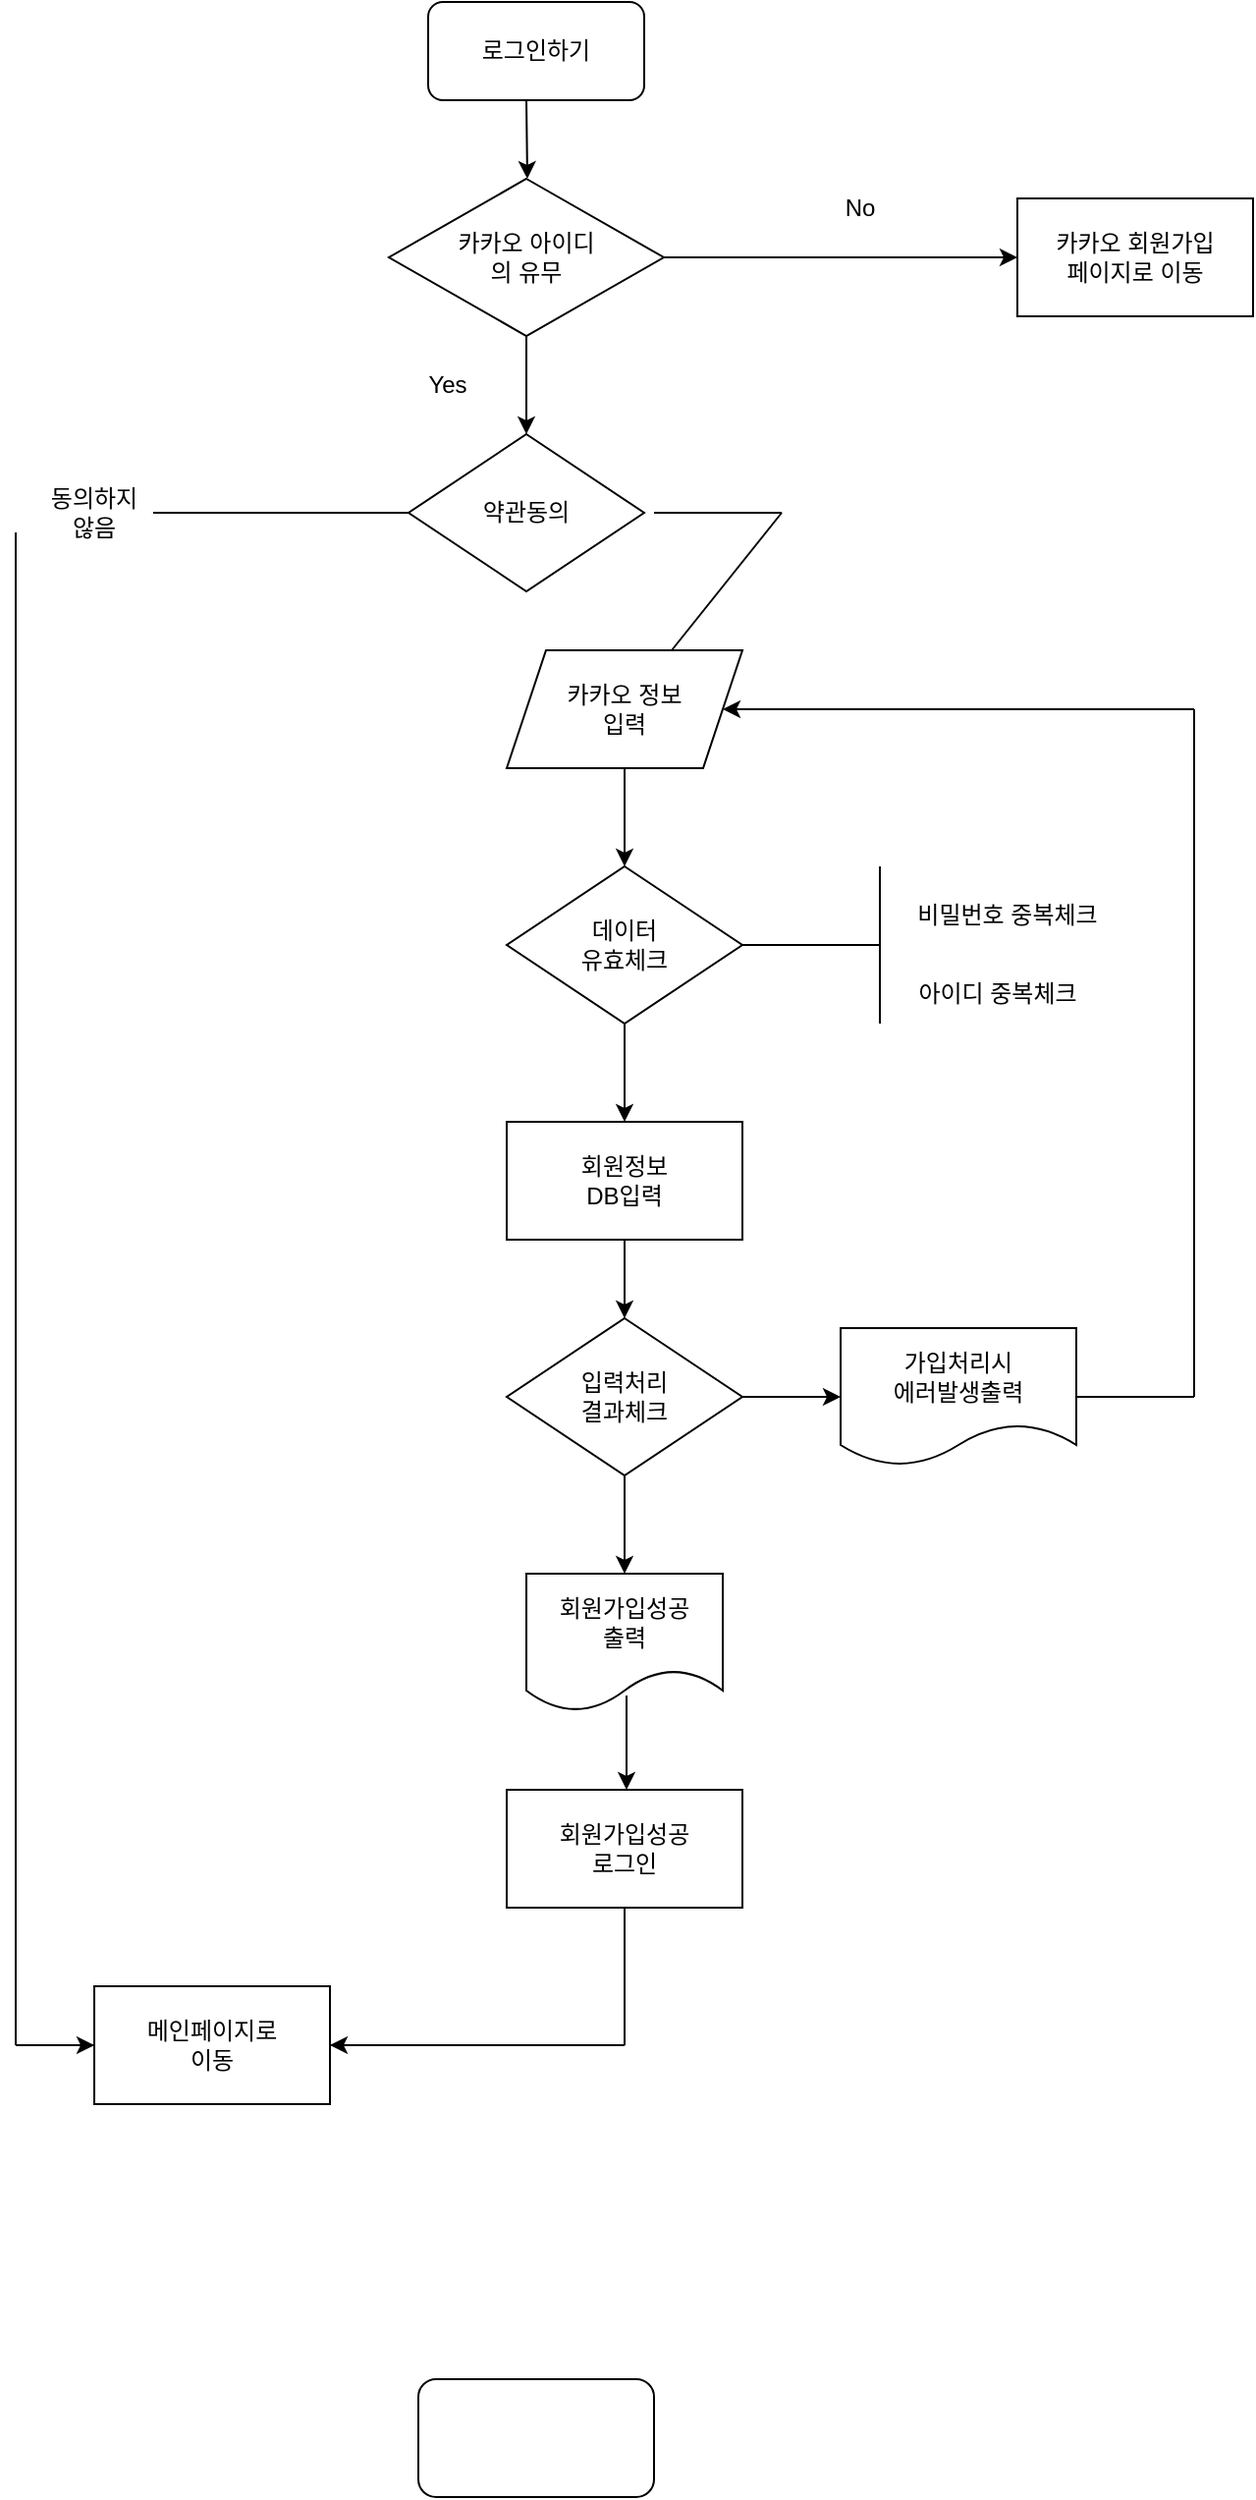 <mxfile version="17.4.3" type="github">
  <diagram id="pjIsKfsIEXI_7wrBBDGx" name="Page-1">
    <mxGraphModel dx="1044" dy="782" grid="1" gridSize="10" guides="1" tooltips="1" connect="1" arrows="1" fold="1" page="1" pageScale="1" pageWidth="827" pageHeight="1169" math="0" shadow="0">
      <root>
        <mxCell id="0" />
        <mxCell id="1" parent="0" />
        <mxCell id="S1ZOFzXT01Fzgfh4jf_M-14" value="로그인하기" style="rounded=1;whiteSpace=wrap;html=1;" parent="1" vertex="1">
          <mxGeometry x="330" width="110" height="50" as="geometry" />
        </mxCell>
        <mxCell id="SaBIB134_x7v61gi743N-1" value="" style="endArrow=classic;html=1;rounded=0;" parent="1" edge="1">
          <mxGeometry width="50" height="50" relative="1" as="geometry">
            <mxPoint x="380" y="50" as="sourcePoint" />
            <mxPoint x="380.5" y="90" as="targetPoint" />
          </mxGeometry>
        </mxCell>
        <mxCell id="SaBIB134_x7v61gi743N-4" value="" style="endArrow=classic;html=1;rounded=0;entryX=0.5;entryY=0;entryDx=0;entryDy=0;" parent="1" target="SaBIB134_x7v61gi743N-5" edge="1">
          <mxGeometry width="50" height="50" relative="1" as="geometry">
            <mxPoint x="380" y="200" as="sourcePoint" />
            <mxPoint x="380" y="230" as="targetPoint" />
            <Array as="points">
              <mxPoint x="380" y="170" />
            </Array>
          </mxGeometry>
        </mxCell>
        <mxCell id="SaBIB134_x7v61gi743N-5" value="약관동의" style="rhombus;whiteSpace=wrap;html=1;" parent="1" vertex="1">
          <mxGeometry x="320" y="220" width="120" height="80" as="geometry" />
        </mxCell>
        <mxCell id="SaBIB134_x7v61gi743N-8" value="" style="endArrow=none;html=1;rounded=0;" parent="1" edge="1">
          <mxGeometry width="50" height="50" relative="1" as="geometry">
            <mxPoint x="445" y="260" as="sourcePoint" />
            <mxPoint x="510" y="260" as="targetPoint" />
          </mxGeometry>
        </mxCell>
        <mxCell id="SaBIB134_x7v61gi743N-9" value="" style="endArrow=none;html=1;rounded=0;" parent="1" target="SaBIB134_x7v61gi743N-10" edge="1">
          <mxGeometry width="50" height="50" relative="1" as="geometry">
            <mxPoint x="510" y="260" as="sourcePoint" />
            <mxPoint x="510" y="260" as="targetPoint" />
          </mxGeometry>
        </mxCell>
        <mxCell id="SaBIB134_x7v61gi743N-10" value="카카오 정보&lt;br&gt;입력" style="shape=parallelogram;perimeter=parallelogramPerimeter;whiteSpace=wrap;html=1;fixedSize=1;" parent="1" vertex="1">
          <mxGeometry x="370" y="330" width="120" height="60" as="geometry" />
        </mxCell>
        <mxCell id="SaBIB134_x7v61gi743N-13" value="데이터&lt;br&gt;유효체크" style="rhombus;whiteSpace=wrap;html=1;" parent="1" vertex="1">
          <mxGeometry x="370" y="440" width="120" height="80" as="geometry" />
        </mxCell>
        <mxCell id="SaBIB134_x7v61gi743N-14" value="" style="endArrow=classic;html=1;rounded=0;entryX=0.5;entryY=0;entryDx=0;entryDy=0;exitX=0.5;exitY=1;exitDx=0;exitDy=0;" parent="1" source="SaBIB134_x7v61gi743N-10" target="SaBIB134_x7v61gi743N-13" edge="1">
          <mxGeometry width="50" height="50" relative="1" as="geometry">
            <mxPoint x="430" y="400" as="sourcePoint" />
            <mxPoint x="440" y="440" as="targetPoint" />
          </mxGeometry>
        </mxCell>
        <mxCell id="SaBIB134_x7v61gi743N-16" value="" style="endArrow=classic;html=1;rounded=0;exitX=0.5;exitY=1;exitDx=0;exitDy=0;" parent="1" source="SaBIB134_x7v61gi743N-13" edge="1">
          <mxGeometry width="50" height="50" relative="1" as="geometry">
            <mxPoint x="390" y="730" as="sourcePoint" />
            <mxPoint x="430" y="570" as="targetPoint" />
          </mxGeometry>
        </mxCell>
        <mxCell id="SaBIB134_x7v61gi743N-18" value="회원정보&lt;br&gt;DB입력" style="rounded=0;whiteSpace=wrap;html=1;" parent="1" vertex="1">
          <mxGeometry x="370" y="570" width="120" height="60" as="geometry" />
        </mxCell>
        <mxCell id="SaBIB134_x7v61gi743N-19" value="" style="endArrow=classic;html=1;rounded=0;exitX=0.5;exitY=1;exitDx=0;exitDy=0;" parent="1" source="SaBIB134_x7v61gi743N-18" edge="1">
          <mxGeometry width="50" height="50" relative="1" as="geometry">
            <mxPoint x="390" y="720" as="sourcePoint" />
            <mxPoint x="430" y="670" as="targetPoint" />
          </mxGeometry>
        </mxCell>
        <mxCell id="SaBIB134_x7v61gi743N-20" value="입력처리&lt;br&gt;결과체크" style="rhombus;whiteSpace=wrap;html=1;" parent="1" vertex="1">
          <mxGeometry x="370" y="670" width="120" height="80" as="geometry" />
        </mxCell>
        <mxCell id="SaBIB134_x7v61gi743N-21" value="" style="endArrow=classic;html=1;rounded=0;exitX=0.5;exitY=1;exitDx=0;exitDy=0;" parent="1" source="SaBIB134_x7v61gi743N-20" edge="1">
          <mxGeometry width="50" height="50" relative="1" as="geometry">
            <mxPoint x="430" y="760" as="sourcePoint" />
            <mxPoint x="430" y="800" as="targetPoint" />
          </mxGeometry>
        </mxCell>
        <mxCell id="SaBIB134_x7v61gi743N-22" value="회원가입성공&lt;br&gt;출력" style="shape=document;whiteSpace=wrap;html=1;boundedLbl=1;" parent="1" vertex="1">
          <mxGeometry x="380" y="800" width="100" height="70" as="geometry" />
        </mxCell>
        <mxCell id="SaBIB134_x7v61gi743N-23" value="" style="endArrow=classic;html=1;rounded=0;exitX=0.51;exitY=0.886;exitDx=0;exitDy=0;exitPerimeter=0;" parent="1" source="SaBIB134_x7v61gi743N-22" edge="1">
          <mxGeometry width="50" height="50" relative="1" as="geometry">
            <mxPoint x="390" y="950" as="sourcePoint" />
            <mxPoint x="431" y="910" as="targetPoint" />
          </mxGeometry>
        </mxCell>
        <mxCell id="SaBIB134_x7v61gi743N-24" value="회원가입성공&lt;br&gt;로그인" style="rounded=0;whiteSpace=wrap;html=1;" parent="1" vertex="1">
          <mxGeometry x="370" y="910" width="120" height="60" as="geometry" />
        </mxCell>
        <mxCell id="SaBIB134_x7v61gi743N-25" value="" style="endArrow=none;html=1;rounded=0;exitX=0.5;exitY=1;exitDx=0;exitDy=0;" parent="1" source="SaBIB134_x7v61gi743N-24" edge="1">
          <mxGeometry width="50" height="50" relative="1" as="geometry">
            <mxPoint x="390" y="940" as="sourcePoint" />
            <mxPoint x="430" y="1040" as="targetPoint" />
          </mxGeometry>
        </mxCell>
        <mxCell id="SaBIB134_x7v61gi743N-27" value="" style="endArrow=none;html=1;rounded=0;" parent="1" target="SaBIB134_x7v61gi743N-28" edge="1">
          <mxGeometry width="50" height="50" relative="1" as="geometry">
            <mxPoint x="430" y="1040" as="sourcePoint" />
            <mxPoint x="300" y="1040" as="targetPoint" />
          </mxGeometry>
        </mxCell>
        <mxCell id="SaBIB134_x7v61gi743N-28" value="메인페이지로&lt;br&gt;이동" style="rounded=0;whiteSpace=wrap;html=1;" parent="1" vertex="1">
          <mxGeometry x="160" y="1010" width="120" height="60" as="geometry" />
        </mxCell>
        <mxCell id="SaBIB134_x7v61gi743N-29" value="" style="endArrow=none;html=1;rounded=0;exitX=0;exitY=0.5;exitDx=0;exitDy=0;" parent="1" source="SaBIB134_x7v61gi743N-5" target="SaBIB134_x7v61gi743N-30" edge="1">
          <mxGeometry width="50" height="50" relative="1" as="geometry">
            <mxPoint x="390" y="450" as="sourcePoint" />
            <mxPoint x="160" y="260" as="targetPoint" />
          </mxGeometry>
        </mxCell>
        <mxCell id="SaBIB134_x7v61gi743N-30" value="동의하지 않음" style="text;html=1;strokeColor=none;fillColor=none;align=center;verticalAlign=middle;whiteSpace=wrap;rounded=0;" parent="1" vertex="1">
          <mxGeometry x="130" y="245" width="60" height="30" as="geometry" />
        </mxCell>
        <mxCell id="SaBIB134_x7v61gi743N-31" value="" style="endArrow=none;html=1;rounded=0;" parent="1" edge="1">
          <mxGeometry width="50" height="50" relative="1" as="geometry">
            <mxPoint x="120" y="270" as="sourcePoint" />
            <mxPoint x="120" y="1040" as="targetPoint" />
          </mxGeometry>
        </mxCell>
        <mxCell id="SaBIB134_x7v61gi743N-32" value="" style="endArrow=none;html=1;rounded=0;entryX=0;entryY=0.5;entryDx=0;entryDy=0;" parent="1" target="SaBIB134_x7v61gi743N-28" edge="1">
          <mxGeometry width="50" height="50" relative="1" as="geometry">
            <mxPoint x="120" y="1040" as="sourcePoint" />
            <mxPoint x="440" y="870" as="targetPoint" />
          </mxGeometry>
        </mxCell>
        <mxCell id="SaBIB134_x7v61gi743N-34" value="" style="endArrow=classic;html=1;rounded=0;entryX=0;entryY=0.5;entryDx=0;entryDy=0;" parent="1" target="SaBIB134_x7v61gi743N-28" edge="1">
          <mxGeometry width="50" height="50" relative="1" as="geometry">
            <mxPoint x="120" y="1040" as="sourcePoint" />
            <mxPoint x="440" y="870" as="targetPoint" />
          </mxGeometry>
        </mxCell>
        <mxCell id="SaBIB134_x7v61gi743N-35" value="" style="endArrow=classic;html=1;rounded=0;" parent="1" edge="1">
          <mxGeometry width="50" height="50" relative="1" as="geometry">
            <mxPoint x="430" y="1040" as="sourcePoint" />
            <mxPoint x="280" y="1040" as="targetPoint" />
          </mxGeometry>
        </mxCell>
        <mxCell id="SaBIB134_x7v61gi743N-36" value="" style="endArrow=none;html=1;rounded=0;exitX=1;exitY=0.5;exitDx=0;exitDy=0;" parent="1" source="SaBIB134_x7v61gi743N-13" edge="1">
          <mxGeometry width="50" height="50" relative="1" as="geometry">
            <mxPoint x="390" y="440" as="sourcePoint" />
            <mxPoint x="560" y="480" as="targetPoint" />
          </mxGeometry>
        </mxCell>
        <mxCell id="SaBIB134_x7v61gi743N-37" value="" style="endArrow=none;html=1;rounded=0;" parent="1" edge="1">
          <mxGeometry width="50" height="50" relative="1" as="geometry">
            <mxPoint x="560" y="440" as="sourcePoint" />
            <mxPoint x="560" y="520" as="targetPoint" />
          </mxGeometry>
        </mxCell>
        <mxCell id="SaBIB134_x7v61gi743N-38" value="비밀번호 중복체크" style="text;html=1;strokeColor=none;fillColor=none;align=center;verticalAlign=middle;whiteSpace=wrap;rounded=0;" parent="1" vertex="1">
          <mxGeometry x="570" y="450" width="110" height="30" as="geometry" />
        </mxCell>
        <mxCell id="SaBIB134_x7v61gi743N-39" value="아이디 중복체크" style="text;html=1;strokeColor=none;fillColor=none;align=center;verticalAlign=middle;whiteSpace=wrap;rounded=0;" parent="1" vertex="1">
          <mxGeometry x="570" y="490" width="100" height="30" as="geometry" />
        </mxCell>
        <mxCell id="SaBIB134_x7v61gi743N-40" value="" style="endArrow=classic;html=1;rounded=0;exitX=1;exitY=0.5;exitDx=0;exitDy=0;" parent="1" source="SaBIB134_x7v61gi743N-20" target="SaBIB134_x7v61gi743N-41" edge="1">
          <mxGeometry width="50" height="50" relative="1" as="geometry">
            <mxPoint x="390" y="780" as="sourcePoint" />
            <mxPoint x="560" y="710" as="targetPoint" />
          </mxGeometry>
        </mxCell>
        <mxCell id="SaBIB134_x7v61gi743N-41" value="가입처리시&lt;br&gt;에러발생출력" style="shape=document;whiteSpace=wrap;html=1;boundedLbl=1;" parent="1" vertex="1">
          <mxGeometry x="540" y="675" width="120" height="70" as="geometry" />
        </mxCell>
        <mxCell id="SaBIB134_x7v61gi743N-43" value="" style="endArrow=none;html=1;rounded=0;exitX=1;exitY=0.5;exitDx=0;exitDy=0;" parent="1" source="SaBIB134_x7v61gi743N-41" edge="1">
          <mxGeometry width="50" height="50" relative="1" as="geometry">
            <mxPoint x="390" y="780" as="sourcePoint" />
            <mxPoint x="720" y="710" as="targetPoint" />
          </mxGeometry>
        </mxCell>
        <mxCell id="SaBIB134_x7v61gi743N-44" value="" style="endArrow=none;html=1;rounded=0;" parent="1" edge="1">
          <mxGeometry width="50" height="50" relative="1" as="geometry">
            <mxPoint x="720" y="710" as="sourcePoint" />
            <mxPoint x="720" y="360" as="targetPoint" />
          </mxGeometry>
        </mxCell>
        <mxCell id="SaBIB134_x7v61gi743N-45" value="" style="endArrow=classic;html=1;rounded=0;" parent="1" target="SaBIB134_x7v61gi743N-10" edge="1">
          <mxGeometry width="50" height="50" relative="1" as="geometry">
            <mxPoint x="720" y="360" as="sourcePoint" />
            <mxPoint x="440" y="610" as="targetPoint" />
          </mxGeometry>
        </mxCell>
        <mxCell id="SaBIB134_x7v61gi743N-46" value="카카오 아이디&lt;br&gt;의 유무" style="rhombus;whiteSpace=wrap;html=1;" parent="1" vertex="1">
          <mxGeometry x="310" y="90" width="140" height="80" as="geometry" />
        </mxCell>
        <mxCell id="SaBIB134_x7v61gi743N-47" value="Yes" style="text;html=1;strokeColor=none;fillColor=none;align=center;verticalAlign=middle;whiteSpace=wrap;rounded=0;" parent="1" vertex="1">
          <mxGeometry x="310" y="180" width="60" height="30" as="geometry" />
        </mxCell>
        <mxCell id="SaBIB134_x7v61gi743N-48" value="No" style="text;html=1;strokeColor=none;fillColor=none;align=center;verticalAlign=middle;whiteSpace=wrap;rounded=0;" parent="1" vertex="1">
          <mxGeometry x="520" y="90" width="60" height="30" as="geometry" />
        </mxCell>
        <mxCell id="SaBIB134_x7v61gi743N-49" value="" style="endArrow=classic;html=1;rounded=0;exitX=1;exitY=0.5;exitDx=0;exitDy=0;entryX=0;entryY=0.5;entryDx=0;entryDy=0;" parent="1" source="SaBIB134_x7v61gi743N-46" target="SaBIB134_x7v61gi743N-50" edge="1">
          <mxGeometry width="50" height="50" relative="1" as="geometry">
            <mxPoint x="390" y="290" as="sourcePoint" />
            <mxPoint x="530" y="130" as="targetPoint" />
          </mxGeometry>
        </mxCell>
        <mxCell id="SaBIB134_x7v61gi743N-50" value="카카오 회원가입&lt;br&gt;페이지로 이동" style="rounded=0;whiteSpace=wrap;html=1;" parent="1" vertex="1">
          <mxGeometry x="630" y="100" width="120" height="60" as="geometry" />
        </mxCell>
        <mxCell id="LiwvSE_KPbyLOYS1ifNF-2" value="" style="rounded=1;whiteSpace=wrap;html=1;" parent="1" vertex="1">
          <mxGeometry x="325" y="1210" width="120" height="60" as="geometry" />
        </mxCell>
      </root>
    </mxGraphModel>
  </diagram>
</mxfile>
